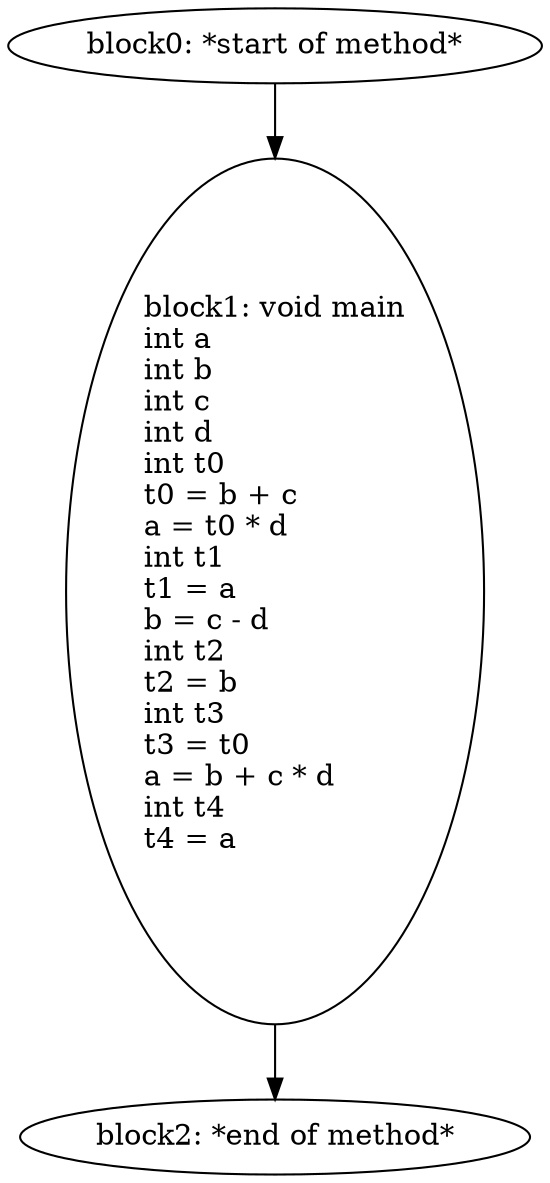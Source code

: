 digraph G {
  block0 [ label="block0: *start\ of\ method*\l" ];
  block1 [ label="block1: void\ main\lint\ a\lint\ b\lint\ c\lint\ d\lint\ t0\lt0\ =\ b\ +\ c\la\ =\ t0\ *\ d\lint\ t1\lt1\ =\ a\lb\ =\ c\ -\ d\lint\ t2\lt2\ =\ b\lint\ t3\lt3\ =\ t0\la\ =\ b\ +\ c\ *\ d\lint\ t4\lt4\ =\ a\l\l" ];
  block2 [ label="block2: *end\ of\ method*\l" ];
  block0 -> block1;
  block1 -> block2;
}
